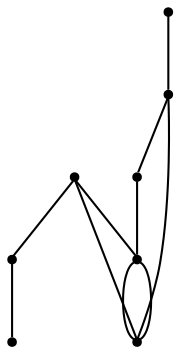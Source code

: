 graph {
  node [shape=point,comment="{\"directed\":false,\"doi\":\"10.1007/11618058_11\",\"figure\":\"2 (3)\"}"]

  v0 [pos="1471.7696175508722,2190.9114837646484"]
  v1 [pos="1377.297883357558,2190.9114837646484"]
  v2 [pos="1424.251394440407,2190.9114837646484"]
  v3 [pos="1282.216606104651,2190.9114837646484"]
  v4 [pos="1329.779628452035,2190.9114837646484"]
  v5 [pos="1234.6515488735465,2190.9114837646484"]
  v6 [pos="1567.4602788880813,2190.9114837646484"]
  v7 [pos="1520.6453624636627,2190.9114837646484"]

  v0 -- v1 [id="-1",pos="1471.7696175508722,2190.9114837646484 1469.2857558139535,2125.08544921875 1385.874473110465,2127.1479288736978 1377.297883357558,2190.9114837646484"]
  v5 -- v3 [id="-3",pos="1234.6515488735465,2190.9114837646484 1282.216606104651,2190.9114837646484 1282.216606104651,2190.9114837646484 1282.216606104651,2190.9114837646484"]
  v3 -- v4 [id="-4",pos="1282.216606104651,2190.9114837646484 1329.779628452035,2190.9114837646484 1329.779628452035,2190.9114837646484 1329.779628452035,2190.9114837646484"]
  v4 -- v1 [id="-5",pos="1329.779628452035,2190.9114837646484 1377.297883357558,2190.9114837646484 1377.297883357558,2190.9114837646484 1377.297883357558,2190.9114837646484"]
  v1 -- v2 [id="-6",pos="1377.297883357558,2190.9114837646484 1424.251394440407,2190.9114837646484 1424.251394440407,2190.9114837646484 1424.251394440407,2190.9114837646484"]
  v2 -- v0 [id="-7",pos="1424.251394440407,2190.9114837646484 1471.7696175508722,2190.9114837646484 1471.7696175508722,2190.9114837646484 1471.7696175508722,2190.9114837646484"]
  v0 -- v7 [id="-8",pos="1471.7696175508722,2190.9114837646484 1520.6453624636627,2190.9114837646484 1520.6453624636627,2190.9114837646484 1520.6453624636627,2190.9114837646484"]
  v7 -- v6 [id="-9",pos="1520.6453624636627,2190.9114837646484 1567.4602788880813,2190.9114837646484 1567.4602788880813,2190.9114837646484 1567.4602788880813,2190.9114837646484"]
  v3 -- v2 [id="-13",pos="1282.216606104651,2190.9114837646484 1290.8447674418605,2259.7895304361978 1412.4994004360465,2260.9588623046875 1424.251394440407,2190.9114837646484"]
  v2 -- v1 [id="-14",pos="1424.251394440407,2190.9114837646484 1420.1766351744186,2153.943888346354 1384.3741279069768,2154.131317138672 1377.297883357558,2190.9114837646484"]
}